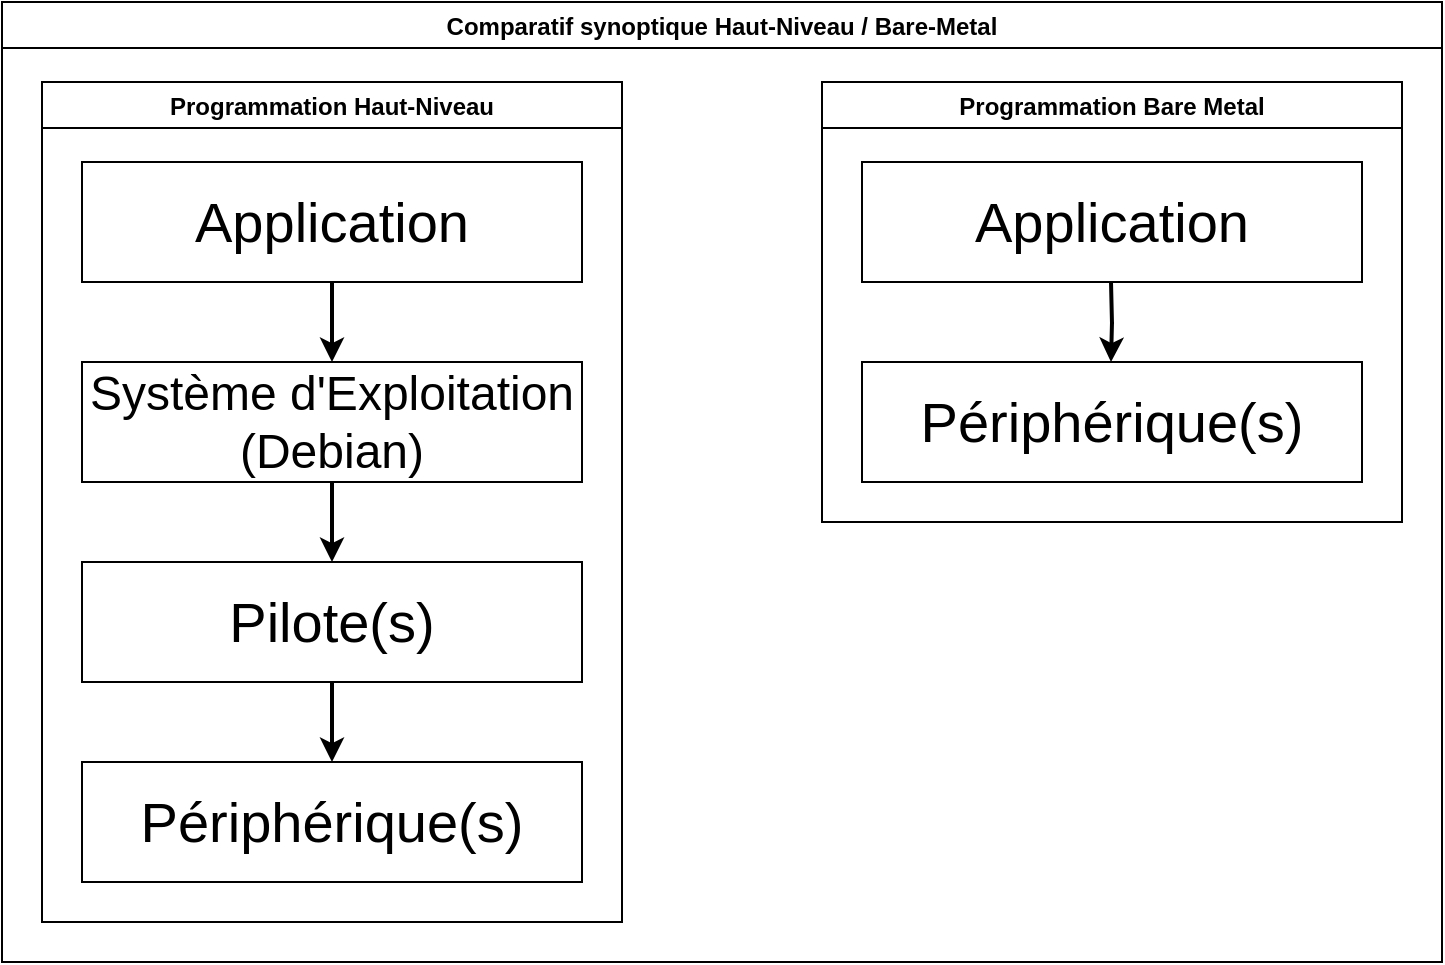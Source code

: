 <mxfile version="14.8.0" type="github" pages="4">
  <diagram id="PQvo7xNXRfopdosZ4BcQ" name="Page-1">
    <mxGraphModel dx="1038" dy="544" grid="1" gridSize="10" guides="1" tooltips="1" connect="1" arrows="1" fold="1" page="1" pageScale="1" pageWidth="850" pageHeight="1100" math="0" shadow="0">
      <root>
        <mxCell id="0" />
        <mxCell id="1" parent="0" />
        <mxCell id="vIm-NWBDedtI4yLV9VMp-5" style="edgeStyle=orthogonalEdgeStyle;rounded=0;orthogonalLoop=1;jettySize=auto;html=1;exitX=0.5;exitY=1;exitDx=0;exitDy=0;entryX=0.5;entryY=0;entryDx=0;entryDy=0;strokeWidth=2;" parent="1" source="vIm-NWBDedtI4yLV9VMp-1" target="vIm-NWBDedtI4yLV9VMp-2" edge="1">
          <mxGeometry relative="1" as="geometry" />
        </mxCell>
        <mxCell id="vIm-NWBDedtI4yLV9VMp-1" value="&lt;font style=&quot;font-size: 28px&quot;&gt;Application&lt;/font&gt; " style="rounded=0;whiteSpace=wrap;html=1;" parent="1" vertex="1">
          <mxGeometry x="160" y="120" width="250" height="60" as="geometry" />
        </mxCell>
        <mxCell id="vIm-NWBDedtI4yLV9VMp-6" style="edgeStyle=orthogonalEdgeStyle;rounded=0;orthogonalLoop=1;jettySize=auto;html=1;exitX=0.5;exitY=1;exitDx=0;exitDy=0;entryX=0.5;entryY=0;entryDx=0;entryDy=0;strokeWidth=2;" parent="1" source="vIm-NWBDedtI4yLV9VMp-2" target="vIm-NWBDedtI4yLV9VMp-3" edge="1">
          <mxGeometry relative="1" as="geometry" />
        </mxCell>
        <mxCell id="vIm-NWBDedtI4yLV9VMp-2" value="&lt;div&gt;&lt;font style=&quot;font-size: 24px&quot;&gt;Système d&#39;Exploitation (Debian)&lt;br&gt;&lt;/font&gt;&lt;/div&gt;" style="rounded=0;whiteSpace=wrap;html=1;" parent="1" vertex="1">
          <mxGeometry x="160" y="220" width="250" height="60" as="geometry" />
        </mxCell>
        <mxCell id="vIm-NWBDedtI4yLV9VMp-7" style="edgeStyle=orthogonalEdgeStyle;rounded=0;orthogonalLoop=1;jettySize=auto;html=1;exitX=0.5;exitY=1;exitDx=0;exitDy=0;entryX=0.5;entryY=0;entryDx=0;entryDy=0;strokeWidth=2;" parent="1" source="vIm-NWBDedtI4yLV9VMp-3" target="vIm-NWBDedtI4yLV9VMp-4" edge="1">
          <mxGeometry relative="1" as="geometry" />
        </mxCell>
        <mxCell id="vIm-NWBDedtI4yLV9VMp-3" value="&lt;font style=&quot;font-size: 28px&quot;&gt;Pilote(s)&lt;/font&gt;" style="rounded=0;whiteSpace=wrap;html=1;" parent="1" vertex="1">
          <mxGeometry x="160" y="320" width="250" height="60" as="geometry" />
        </mxCell>
        <mxCell id="vIm-NWBDedtI4yLV9VMp-4" value="&lt;font style=&quot;font-size: 28px&quot;&gt;Périphérique(s)&lt;br&gt;&lt;/font&gt;" style="rounded=0;whiteSpace=wrap;html=1;" parent="1" vertex="1">
          <mxGeometry x="160" y="420" width="250" height="60" as="geometry" />
        </mxCell>
        <mxCell id="vIm-NWBDedtI4yLV9VMp-12" value="Programmation Haut-Niveau" style="swimlane;" parent="1" vertex="1">
          <mxGeometry x="140" y="80" width="290" height="420" as="geometry">
            <mxRectangle x="140" y="80" width="140" height="23" as="alternateBounds" />
          </mxGeometry>
        </mxCell>
        <mxCell id="t3VJlldGDYcN4BIX0XRb-1" value="&lt;font style=&quot;font-size: 28px&quot;&gt;Application&lt;/font&gt; " style="rounded=0;whiteSpace=wrap;html=1;" parent="1" vertex="1">
          <mxGeometry x="550" y="120" width="250" height="60" as="geometry" />
        </mxCell>
        <mxCell id="t3VJlldGDYcN4BIX0XRb-2" value="&lt;font style=&quot;font-size: 28px&quot;&gt;Périphérique(s)&lt;br&gt;&lt;/font&gt;" style="rounded=0;whiteSpace=wrap;html=1;" parent="1" vertex="1">
          <mxGeometry x="550" y="220" width="250" height="60" as="geometry" />
        </mxCell>
        <mxCell id="t3VJlldGDYcN4BIX0XRb-3" value="Programmation Bare Metal" style="swimlane;" parent="1" vertex="1">
          <mxGeometry x="530" y="80" width="290" height="220" as="geometry">
            <mxRectangle x="140" y="80" width="140" height="23" as="alternateBounds" />
          </mxGeometry>
        </mxCell>
        <mxCell id="NH1OOYbCNayRsM1jiayM-1" style="edgeStyle=orthogonalEdgeStyle;rounded=0;orthogonalLoop=1;jettySize=auto;html=1;exitX=0.5;exitY=1;exitDx=0;exitDy=0;entryX=0.5;entryY=0;entryDx=0;entryDy=0;strokeWidth=2;" parent="t3VJlldGDYcN4BIX0XRb-3" edge="1">
          <mxGeometry relative="1" as="geometry">
            <mxPoint x="144.5" y="100" as="sourcePoint" />
            <mxPoint x="144.5" y="140" as="targetPoint" />
          </mxGeometry>
        </mxCell>
        <mxCell id="5_RPlH2k_kDjAeYrfVRw-1" value="Comparatif synoptique Haut-Niveau / Bare-Metal" style="swimlane;" parent="1" vertex="1">
          <mxGeometry x="120" y="40" width="720" height="480" as="geometry" />
        </mxCell>
      </root>
    </mxGraphModel>
  </diagram>
  <diagram id="6eGUBX210qVqV-tNmfSK" name="Page-2">
    <mxGraphModel dx="1888" dy="544" grid="1" gridSize="10" guides="1" tooltips="1" connect="1" arrows="1" fold="1" page="1" pageScale="1" pageWidth="850" pageHeight="1100" math="0" shadow="0">
      <root>
        <mxCell id="bquIhY8je3ygtMC0kqjp-0" />
        <mxCell id="bquIhY8je3ygtMC0kqjp-1" parent="bquIhY8je3ygtMC0kqjp-0" />
        <mxCell id="bquIhY8je3ygtMC0kqjp-5" style="edgeStyle=orthogonalEdgeStyle;rounded=0;orthogonalLoop=1;jettySize=auto;html=1;exitX=1;exitY=0.5;exitDx=0;exitDy=0;" parent="bquIhY8je3ygtMC0kqjp-1" source="bquIhY8je3ygtMC0kqjp-3" edge="1">
          <mxGeometry relative="1" as="geometry">
            <mxPoint x="280" y="325" as="targetPoint" />
            <Array as="points">
              <mxPoint x="280" y="325" />
            </Array>
          </mxGeometry>
        </mxCell>
        <mxCell id="bquIhY8je3ygtMC0kqjp-3" value="&lt;font style=&quot;font-size: 15px&quot;&gt;Capteur de distance par ultrasons&lt;br&gt;&lt;/font&gt;" style="rounded=0;whiteSpace=wrap;html=1;" parent="bquIhY8je3ygtMC0kqjp-1" vertex="1">
          <mxGeometry x="10" y="290" width="150" height="70" as="geometry" />
        </mxCell>
        <mxCell id="bquIhY8je3ygtMC0kqjp-6" value="GPIO" style="text;html=1;align=center;verticalAlign=middle;resizable=0;points=[];autosize=1;strokeColor=none;" parent="bquIhY8je3ygtMC0kqjp-1" vertex="1">
          <mxGeometry x="190" y="310" width="50" height="20" as="geometry" />
        </mxCell>
        <mxCell id="trQ8B5ozAX4WDraGjqbS-6" style="edgeStyle=orthogonalEdgeStyle;rounded=0;orthogonalLoop=1;jettySize=auto;html=1;exitX=1;exitY=0.5;exitDx=0;exitDy=0;entryX=0;entryY=0.5;entryDx=0;entryDy=0;" parent="bquIhY8je3ygtMC0kqjp-1" source="bquIhY8je3ygtMC0kqjp-7" target="trQ8B5ozAX4WDraGjqbS-4" edge="1">
          <mxGeometry relative="1" as="geometry" />
        </mxCell>
        <mxCell id="bquIhY8je3ygtMC0kqjp-7" value="Beaglebone Black" style="swimlane;startSize=20;" parent="bquIhY8je3ygtMC0kqjp-1" vertex="1">
          <mxGeometry x="280" y="200" width="300" height="160" as="geometry" />
        </mxCell>
        <mxCell id="bquIhY8je3ygtMC0kqjp-9" value="&lt;font style=&quot;font-size: 16px&quot;&gt;Unité Temps-réel&lt;br&gt;Programmable&lt;/font&gt;" style="text;html=1;align=center;verticalAlign=middle;resizable=0;points=[];autosize=1;strokeColor=none;" parent="bquIhY8je3ygtMC0kqjp-7" vertex="1">
          <mxGeometry y="60" width="140" height="40" as="geometry" />
        </mxCell>
        <mxCell id="bquIhY8je3ygtMC0kqjp-12" value="RPMsg" style="text;html=1;strokeColor=none;fillColor=none;align=center;verticalAlign=middle;whiteSpace=wrap;rounded=0;" parent="bquIhY8je3ygtMC0kqjp-7" vertex="1">
          <mxGeometry x="130" y="120" width="40" height="20" as="geometry" />
        </mxCell>
        <mxCell id="bquIhY8je3ygtMC0kqjp-8" value="" style="endArrow=none;html=1;exitX=0.5;exitY=1;exitDx=0;exitDy=0;entryX=0.5;entryY=0.119;entryDx=0;entryDy=0;entryPerimeter=0;" parent="bquIhY8je3ygtMC0kqjp-1" source="bquIhY8je3ygtMC0kqjp-7" target="bquIhY8je3ygtMC0kqjp-7" edge="1">
          <mxGeometry width="50" height="50" relative="1" as="geometry">
            <mxPoint x="410" y="290" as="sourcePoint" />
            <mxPoint x="440" y="230" as="targetPoint" />
          </mxGeometry>
        </mxCell>
        <mxCell id="bquIhY8je3ygtMC0kqjp-10" value="&lt;font style=&quot;font-size: 18px&quot;&gt;Noyau Linux&lt;/font&gt;" style="text;html=1;align=center;verticalAlign=middle;resizable=0;points=[];autosize=1;strokeColor=none;" parent="bquIhY8je3ygtMC0kqjp-1" vertex="1">
          <mxGeometry x="450" y="270" width="110" height="20" as="geometry" />
        </mxCell>
        <mxCell id="bquIhY8je3ygtMC0kqjp-11" value="" style="endArrow=classic;startArrow=classic;html=1;" parent="bquIhY8je3ygtMC0kqjp-1" edge="1">
          <mxGeometry width="50" height="50" relative="1" as="geometry">
            <mxPoint x="410" y="340" as="sourcePoint" />
            <mxPoint x="450" y="340" as="targetPoint" />
          </mxGeometry>
        </mxCell>
        <mxCell id="trQ8B5ozAX4WDraGjqbS-1" style="edgeStyle=orthogonalEdgeStyle;rounded=0;orthogonalLoop=1;jettySize=auto;html=1;exitX=1;exitY=0.5;exitDx=0;exitDy=0;" parent="bquIhY8je3ygtMC0kqjp-1" source="trQ8B5ozAX4WDraGjqbS-0" edge="1">
          <mxGeometry relative="1" as="geometry">
            <mxPoint x="470" y="360" as="targetPoint" />
          </mxGeometry>
        </mxCell>
        <mxCell id="trQ8B5ozAX4WDraGjqbS-0" value="&lt;font style=&quot;font-size: 12px&quot;&gt;Capteur 9 Axes(Gyroscope, Accéléromètre, &lt;/font&gt;&lt;font style=&quot;font-size: 12px&quot;&gt;&lt;span class=&quot;module__title__link&quot;&gt;Magnétomètre&lt;/span&gt;)&lt;br&gt;&lt;/font&gt;" style="rounded=0;whiteSpace=wrap;html=1;" parent="bquIhY8je3ygtMC0kqjp-1" vertex="1">
          <mxGeometry x="10" y="390" width="150" height="70" as="geometry" />
        </mxCell>
        <mxCell id="trQ8B5ozAX4WDraGjqbS-2" value="I²C" style="text;html=1;align=center;verticalAlign=middle;resizable=0;points=[];autosize=1;strokeColor=none;" parent="bquIhY8je3ygtMC0kqjp-1" vertex="1">
          <mxGeometry x="200" y="410" width="30" height="20" as="geometry" />
        </mxCell>
        <mxCell id="trQ8B5ozAX4WDraGjqbS-10" style="edgeStyle=orthogonalEdgeStyle;rounded=0;orthogonalLoop=1;jettySize=auto;html=1;exitX=1;exitY=0.25;exitDx=0;exitDy=0;entryX=0;entryY=0.75;entryDx=0;entryDy=0;" parent="bquIhY8je3ygtMC0kqjp-1" source="trQ8B5ozAX4WDraGjqbS-4" target="trQ8B5ozAX4WDraGjqbS-8" edge="1">
          <mxGeometry relative="1" as="geometry" />
        </mxCell>
        <mxCell id="trQ8B5ozAX4WDraGjqbS-11" style="edgeStyle=orthogonalEdgeStyle;rounded=0;orthogonalLoop=1;jettySize=auto;html=1;exitX=1;exitY=0.75;exitDx=0;exitDy=0;entryX=0;entryY=0.25;entryDx=0;entryDy=0;" parent="bquIhY8je3ygtMC0kqjp-1" source="trQ8B5ozAX4WDraGjqbS-4" target="trQ8B5ozAX4WDraGjqbS-9" edge="1">
          <mxGeometry relative="1" as="geometry" />
        </mxCell>
        <mxCell id="trQ8B5ozAX4WDraGjqbS-4" value="&lt;font style=&quot;font-size: 15px&quot;&gt;Carte Pilote pour moteurs&lt;/font&gt;&lt;font style=&quot;font-size: 15px&quot;&gt;&lt;br&gt;&lt;/font&gt;" style="rounded=0;whiteSpace=wrap;html=1;" parent="bquIhY8je3ygtMC0kqjp-1" vertex="1">
          <mxGeometry x="700" y="245" width="150" height="70" as="geometry" />
        </mxCell>
        <mxCell id="trQ8B5ozAX4WDraGjqbS-7" value="I²C" style="text;html=1;align=center;verticalAlign=middle;resizable=0;points=[];autosize=1;strokeColor=none;" parent="bquIhY8je3ygtMC0kqjp-1" vertex="1">
          <mxGeometry x="620" y="260" width="30" height="20" as="geometry" />
        </mxCell>
        <mxCell id="MeYwZd2Jr7Yw33sIO1QU-3" style="edgeStyle=orthogonalEdgeStyle;rounded=0;orthogonalLoop=1;jettySize=auto;html=1;exitX=1;exitY=0.5;exitDx=0;exitDy=0;entryX=1;entryY=0.5;entryDx=0;entryDy=0;" parent="bquIhY8je3ygtMC0kqjp-1" source="trQ8B5ozAX4WDraGjqbS-8" target="MeYwZd2Jr7Yw33sIO1QU-1" edge="1">
          <mxGeometry relative="1" as="geometry" />
        </mxCell>
        <mxCell id="trQ8B5ozAX4WDraGjqbS-8" value="&lt;font style=&quot;font-size: 15px&quot;&gt;Moteur&lt;/font&gt;&lt;font style=&quot;font-size: 15px&quot;&gt; gauche&lt;br&gt;&lt;/font&gt;" style="rounded=0;whiteSpace=wrap;html=1;" parent="bquIhY8je3ygtMC0kqjp-1" vertex="1">
          <mxGeometry x="910" y="210" width="150" height="70" as="geometry" />
        </mxCell>
        <mxCell id="MeYwZd2Jr7Yw33sIO1QU-4" style="edgeStyle=orthogonalEdgeStyle;rounded=0;orthogonalLoop=1;jettySize=auto;html=1;exitX=1;exitY=0.5;exitDx=0;exitDy=0;entryX=1;entryY=0.5;entryDx=0;entryDy=0;" parent="bquIhY8je3ygtMC0kqjp-1" source="trQ8B5ozAX4WDraGjqbS-9" target="MeYwZd2Jr7Yw33sIO1QU-2" edge="1">
          <mxGeometry relative="1" as="geometry">
            <Array as="points">
              <mxPoint x="1090" y="315" />
              <mxPoint x="1090" y="85" />
            </Array>
          </mxGeometry>
        </mxCell>
        <mxCell id="trQ8B5ozAX4WDraGjqbS-9" value="&lt;font style=&quot;font-size: 15px&quot;&gt;Moteur&lt;/font&gt;&lt;font style=&quot;font-size: 15px&quot;&gt; droit&lt;br&gt;&lt;/font&gt;" style="rounded=0;whiteSpace=wrap;html=1;" parent="bquIhY8je3ygtMC0kqjp-1" vertex="1">
          <mxGeometry x="910" y="280" width="150" height="70" as="geometry" />
        </mxCell>
        <mxCell id="trQ8B5ozAX4WDraGjqbS-12" value="PWM" style="text;html=1;align=center;verticalAlign=middle;resizable=0;points=[];autosize=1;strokeColor=none;" parent="bquIhY8je3ygtMC0kqjp-1" vertex="1">
          <mxGeometry x="865" y="305" width="40" height="20" as="geometry" />
        </mxCell>
        <mxCell id="MeYwZd2Jr7Yw33sIO1QU-8" style="edgeStyle=orthogonalEdgeStyle;rounded=0;orthogonalLoop=1;jettySize=auto;html=1;exitX=0;exitY=0.5;exitDx=0;exitDy=0;entryX=0;entryY=0.25;entryDx=0;entryDy=0;" parent="bquIhY8je3ygtMC0kqjp-1" source="MeYwZd2Jr7Yw33sIO1QU-1" target="bquIhY8je3ygtMC0kqjp-7" edge="1">
          <mxGeometry relative="1" as="geometry">
            <Array as="points">
              <mxPoint x="270" y="155" />
              <mxPoint x="270" y="240" />
            </Array>
          </mxGeometry>
        </mxCell>
        <mxCell id="MeYwZd2Jr7Yw33sIO1QU-1" value="&lt;br&gt;&lt;font style=&quot;font-size: 15px&quot;&gt;Encodeur Magnétique&lt;/font&gt;&lt;font style=&quot;font-size: 15px&quot;&gt; droit&lt;br&gt;&lt;/font&gt;" style="rounded=0;whiteSpace=wrap;html=1;" parent="bquIhY8je3ygtMC0kqjp-1" vertex="1">
          <mxGeometry x="700" y="120" width="150" height="70" as="geometry" />
        </mxCell>
        <mxCell id="MeYwZd2Jr7Yw33sIO1QU-7" style="edgeStyle=orthogonalEdgeStyle;rounded=0;orthogonalLoop=1;jettySize=auto;html=1;exitX=0;exitY=0.5;exitDx=0;exitDy=0;entryX=0.001;entryY=0.528;entryDx=0;entryDy=0;entryPerimeter=0;" parent="bquIhY8je3ygtMC0kqjp-1" source="MeYwZd2Jr7Yw33sIO1QU-2" target="bquIhY8je3ygtMC0kqjp-9" edge="1">
          <mxGeometry relative="1" as="geometry">
            <mxPoint x="280" y="280" as="targetPoint" />
            <Array as="points">
              <mxPoint x="260" y="85" />
              <mxPoint x="260" y="280" />
              <mxPoint x="280" y="280" />
            </Array>
          </mxGeometry>
        </mxCell>
        <mxCell id="MeYwZd2Jr7Yw33sIO1QU-2" value="&lt;br&gt;&lt;font style=&quot;font-size: 15px&quot;&gt;Encodeur Magnétique&lt;/font&gt;&lt;font style=&quot;font-size: 15px&quot;&gt; gauche&lt;br&gt;&lt;/font&gt;" style="rounded=0;whiteSpace=wrap;html=1;" parent="bquIhY8je3ygtMC0kqjp-1" vertex="1">
          <mxGeometry x="700" y="50" width="150" height="70" as="geometry" />
        </mxCell>
        <mxCell id="MeYwZd2Jr7Yw33sIO1QU-6" value="Arbre de transmission " style="text;html=1;strokeColor=none;fillColor=none;align=center;verticalAlign=middle;whiteSpace=wrap;rounded=0;" parent="bquIhY8je3ygtMC0kqjp-1" vertex="1">
          <mxGeometry x="860" y="160" width="140" height="20" as="geometry" />
        </mxCell>
        <mxCell id="MeYwZd2Jr7Yw33sIO1QU-9" value="PWM" style="text;html=1;align=center;verticalAlign=middle;resizable=0;points=[];autosize=1;strokeColor=none;" parent="bquIhY8je3ygtMC0kqjp-1" vertex="1">
          <mxGeometry x="865" y="240" width="40" height="20" as="geometry" />
        </mxCell>
        <mxCell id="MeYwZd2Jr7Yw33sIO1QU-12" value="eQEP" style="text;html=1;align=center;verticalAlign=middle;resizable=0;points=[];autosize=1;strokeColor=none;" parent="bquIhY8je3ygtMC0kqjp-1" vertex="1">
          <mxGeometry x="645" y="60" width="50" height="20" as="geometry" />
        </mxCell>
        <mxCell id="MeYwZd2Jr7Yw33sIO1QU-13" value="eQEP" style="text;html=1;align=center;verticalAlign=middle;resizable=0;points=[];autosize=1;strokeColor=none;" parent="bquIhY8je3ygtMC0kqjp-1" vertex="1">
          <mxGeometry x="645" y="160" width="50" height="20" as="geometry" />
        </mxCell>
        <mxCell id="MeYwZd2Jr7Yw33sIO1QU-14" value="Arbre de transmission " style="text;html=1;strokeColor=none;fillColor=none;align=center;verticalAlign=middle;whiteSpace=wrap;rounded=0;" parent="bquIhY8je3ygtMC0kqjp-1" vertex="1">
          <mxGeometry x="860" y="60" width="140" height="20" as="geometry" />
        </mxCell>
        <mxCell id="rMvC_y6-v2WfeWPJFbQI-0" value="Schéma synoptique de la réalisation final : Robot Auto-stabilisant" style="swimlane;" parent="bquIhY8je3ygtMC0kqjp-1" vertex="1">
          <mxGeometry x="-10" y="10" width="1120" height="460" as="geometry" />
        </mxCell>
      </root>
    </mxGraphModel>
  </diagram>
  <diagram id="0sdjwj53GWiiBrs7HkVB" name="Page-3">
    <mxGraphModel dx="1038" dy="544" grid="1" gridSize="10" guides="1" tooltips="1" connect="1" arrows="1" fold="1" page="1" pageScale="1" pageWidth="850" pageHeight="1100" math="0" shadow="0">
      <root>
        <mxCell id="XrOIozyT6mBp8YTSmQO2-0" />
        <mxCell id="XrOIozyT6mBp8YTSmQO2-1" parent="XrOIozyT6mBp8YTSmQO2-0" />
        <mxCell id="vAWoagmoS1j0I5_H6aUn-5" style="edgeStyle=orthogonalEdgeStyle;rounded=0;orthogonalLoop=1;jettySize=auto;html=1;exitX=0.5;exitY=1;exitDx=0;exitDy=0;entryX=0.5;entryY=0;entryDx=0;entryDy=0;strokeWidth=2;fontFamily= Corbel ;fontSource=https%3A%2F%2Ffonts.googleapis.com%2Fcss%3Ffamily%3D%2BCorbel%2B;fontSize=28;" parent="XrOIozyT6mBp8YTSmQO2-1" source="vAWoagmoS1j0I5_H6aUn-6" target="vAWoagmoS1j0I5_H6aUn-7" edge="1">
          <mxGeometry relative="1" as="geometry" />
        </mxCell>
        <mxCell id="vAWoagmoS1j0I5_H6aUn-6" value="Définition du GPIO en sortie" style="rounded=1;whiteSpace=wrap;html=1;strokeColor=#000000;fontFamily= Corbel ;fontSource=https%3A%2F%2Ffonts.googleapis.com%2Fcss%3Ffamily%3D%2BCorbel%2B;fontSize=28;align=center;" parent="XrOIozyT6mBp8YTSmQO2-1" vertex="1">
          <mxGeometry x="310" y="180" width="200" height="70" as="geometry" />
        </mxCell>
        <mxCell id="vAWoagmoS1j0I5_H6aUn-9" style="edgeStyle=orthogonalEdgeStyle;rounded=0;orthogonalLoop=1;jettySize=auto;html=1;exitX=0.5;exitY=1;exitDx=0;exitDy=0;entryX=0.5;entryY=0;entryDx=0;entryDy=0;" parent="XrOIozyT6mBp8YTSmQO2-1" source="vAWoagmoS1j0I5_H6aUn-7" target="vAWoagmoS1j0I5_H6aUn-8" edge="1">
          <mxGeometry relative="1" as="geometry" />
        </mxCell>
        <mxCell id="vAWoagmoS1j0I5_H6aUn-7" value="Envoi d&#39;une impulsion (15µs)" style="rounded=1;whiteSpace=wrap;html=1;strokeColor=#000000;fontFamily= Corbel ;fontSource=https%3A%2F%2Ffonts.googleapis.com%2Fcss%3Ffamily%3D%2BCorbel%2B;fontSize=28;align=center;" parent="XrOIozyT6mBp8YTSmQO2-1" vertex="1">
          <mxGeometry x="310" y="300" width="200" height="70" as="geometry" />
        </mxCell>
        <mxCell id="vAWoagmoS1j0I5_H6aUn-11" style="edgeStyle=orthogonalEdgeStyle;rounded=0;orthogonalLoop=1;jettySize=auto;html=1;exitX=0.5;exitY=1;exitDx=0;exitDy=0;entryX=0.5;entryY=0;entryDx=0;entryDy=0;" parent="XrOIozyT6mBp8YTSmQO2-1" source="vAWoagmoS1j0I5_H6aUn-8" target="vAWoagmoS1j0I5_H6aUn-10" edge="1">
          <mxGeometry relative="1" as="geometry" />
        </mxCell>
        <mxCell id="vAWoagmoS1j0I5_H6aUn-8" value="Configuration du GPIO en entré" style="rounded=1;whiteSpace=wrap;html=1;strokeColor=#000000;fontFamily= Corbel ;fontSource=https%3A%2F%2Ffonts.googleapis.com%2Fcss%3Ffamily%3D%2BCorbel%2B;fontSize=28;align=center;" parent="XrOIozyT6mBp8YTSmQO2-1" vertex="1">
          <mxGeometry x="310" y="420" width="200" height="70" as="geometry" />
        </mxCell>
        <mxCell id="vAWoagmoS1j0I5_H6aUn-16" style="edgeStyle=orthogonalEdgeStyle;rounded=0;orthogonalLoop=1;jettySize=auto;html=1;exitX=0.5;exitY=1;exitDx=0;exitDy=0;entryX=0.5;entryY=0;entryDx=0;entryDy=0;" parent="XrOIozyT6mBp8YTSmQO2-1" source="vAWoagmoS1j0I5_H6aUn-10" target="vAWoagmoS1j0I5_H6aUn-15" edge="1">
          <mxGeometry relative="1" as="geometry">
            <Array as="points">
              <mxPoint x="410" y="710" />
              <mxPoint x="530" y="710" />
              <mxPoint x="530" y="180" />
              <mxPoint x="650" y="180" />
            </Array>
          </mxGeometry>
        </mxCell>
        <mxCell id="vAWoagmoS1j0I5_H6aUn-10" value="Attente du font descendant du GPIO" style="rounded=1;whiteSpace=wrap;html=1;strokeColor=#000000;fontFamily= Corbel ;fontSource=https%3A%2F%2Ffonts.googleapis.com%2Fcss%3Ffamily%3D%2BCorbel%2B;fontSize=28;align=center;" parent="XrOIozyT6mBp8YTSmQO2-1" vertex="1">
          <mxGeometry x="310" y="540" width="200" height="100" as="geometry" />
        </mxCell>
        <mxCell id="vAWoagmoS1j0I5_H6aUn-18" style="edgeStyle=orthogonalEdgeStyle;rounded=0;orthogonalLoop=1;jettySize=auto;html=1;exitX=0.5;exitY=1;exitDx=0;exitDy=0;entryX=0.5;entryY=0;entryDx=0;entryDy=0;" parent="XrOIozyT6mBp8YTSmQO2-1" source="vAWoagmoS1j0I5_H6aUn-15" target="vAWoagmoS1j0I5_H6aUn-17" edge="1">
          <mxGeometry relative="1" as="geometry" />
        </mxCell>
        <mxCell id="vAWoagmoS1j0I5_H6aUn-15" value="Démarrage de l&#39;horloge" style="rounded=1;whiteSpace=wrap;html=1;strokeColor=#000000;fontFamily= Corbel ;fontSource=https%3A%2F%2Ffonts.googleapis.com%2Fcss%3Ffamily%3D%2BCorbel%2B;fontSize=28;align=center;" parent="XrOIozyT6mBp8YTSmQO2-1" vertex="1">
          <mxGeometry x="550" y="200" width="200" height="70" as="geometry" />
        </mxCell>
        <mxCell id="r2tEjJnS6pML0kwBwC74-1" style="edgeStyle=orthogonalEdgeStyle;rounded=0;orthogonalLoop=1;jettySize=auto;html=1;exitX=0.5;exitY=1;exitDx=0;exitDy=0;entryX=0.5;entryY=0;entryDx=0;entryDy=0;" parent="XrOIozyT6mBp8YTSmQO2-1" source="vAWoagmoS1j0I5_H6aUn-17" target="r2tEjJnS6pML0kwBwC74-0" edge="1">
          <mxGeometry relative="1" as="geometry" />
        </mxCell>
        <mxCell id="vAWoagmoS1j0I5_H6aUn-17" value="Attente du font montant du GPIO" style="rounded=1;whiteSpace=wrap;html=1;strokeColor=#000000;fontFamily= Corbel ;fontSource=https%3A%2F%2Ffonts.googleapis.com%2Fcss%3Ffamily%3D%2BCorbel%2B;fontSize=28;align=center;" parent="XrOIozyT6mBp8YTSmQO2-1" vertex="1">
          <mxGeometry x="550" y="320" width="200" height="100" as="geometry" />
        </mxCell>
        <mxCell id="r2tEjJnS6pML0kwBwC74-4" style="edgeStyle=orthogonalEdgeStyle;rounded=0;orthogonalLoop=1;jettySize=auto;html=1;exitX=0.5;exitY=1;exitDx=0;exitDy=0;entryX=0.5;entryY=0;entryDx=0;entryDy=0;" parent="XrOIozyT6mBp8YTSmQO2-1" source="r2tEjJnS6pML0kwBwC74-0" target="r2tEjJnS6pML0kwBwC74-3" edge="1">
          <mxGeometry relative="1" as="geometry" />
        </mxCell>
        <mxCell id="r2tEjJnS6pML0kwBwC74-0" value="Extinction du Ticker et mesure du temps écoulé" style="rounded=1;whiteSpace=wrap;html=1;strokeColor=#000000;fontFamily= Corbel ;fontSource=https%3A%2F%2Ffonts.googleapis.com%2Fcss%3Ffamily%3D%2BCorbel%2B;fontSize=28;align=center;" parent="XrOIozyT6mBp8YTSmQO2-1" vertex="1">
          <mxGeometry x="550" y="470" width="200" height="100" as="geometry" />
        </mxCell>
        <mxCell id="r2tEjJnS6pML0kwBwC74-6" style="edgeStyle=orthogonalEdgeStyle;rounded=0;orthogonalLoop=1;jettySize=auto;html=1;exitX=0.5;exitY=1;exitDx=0;exitDy=0;entryX=0;entryY=0.5;entryDx=0;entryDy=0;" parent="XrOIozyT6mBp8YTSmQO2-1" source="r2tEjJnS6pML0kwBwC74-3" target="r2tEjJnS6pML0kwBwC74-7" edge="1">
          <mxGeometry relative="1" as="geometry">
            <mxPoint x="880" y="330" as="targetPoint" />
            <Array as="points">
              <mxPoint x="650" y="710" />
              <mxPoint x="780" y="710" />
              <mxPoint x="780" y="425" />
            </Array>
          </mxGeometry>
        </mxCell>
        <mxCell id="r2tEjJnS6pML0kwBwC74-3" value="Traitement du temps écoulé" style="rounded=1;whiteSpace=wrap;html=1;strokeColor=#000000;fontFamily= Corbel ;fontSource=https%3A%2F%2Ffonts.googleapis.com%2Fcss%3Ffamily%3D%2BCorbel%2B;fontSize=28;align=center;" parent="XrOIozyT6mBp8YTSmQO2-1" vertex="1">
          <mxGeometry x="550" y="620" width="200" height="70" as="geometry" />
        </mxCell>
        <mxCell id="r2tEjJnS6pML0kwBwC74-7" value="Envoi des donnés (RPMsg)" style="rounded=1;whiteSpace=wrap;html=1;strokeColor=#000000;fontFamily= Corbel ;fontSource=https%3A%2F%2Ffonts.googleapis.com%2Fcss%3Ffamily%3D%2BCorbel%2B;fontSize=28;align=center;" parent="XrOIozyT6mBp8YTSmQO2-1" vertex="1">
          <mxGeometry x="810" y="390" width="200" height="70" as="geometry" />
        </mxCell>
        <mxCell id="QJjOn-ymKkS9h2ZsE_IC-0" value="Schéma synoptique du code : Capteur de distance par ultrasons" style="swimlane;fontSize=20;" parent="XrOIozyT6mBp8YTSmQO2-1" vertex="1">
          <mxGeometry x="270" y="130" width="760" height="600" as="geometry" />
        </mxCell>
      </root>
    </mxGraphModel>
  </diagram>
  <diagram id="-CGWU9y8sjAIRygRteYr" name="Page-4">
    <mxGraphModel dx="2580" dy="2007" grid="1" gridSize="10" guides="1" tooltips="1" connect="1" arrows="1" fold="1" page="1" pageScale="1" pageWidth="850" pageHeight="1100" math="0" shadow="0">
      <root>
        <mxCell id="bo1jI08zntYHztdBlXlo-0" />
        <mxCell id="bo1jI08zntYHztdBlXlo-1" parent="bo1jI08zntYHztdBlXlo-0" />
        <mxCell id="1QqT4a9iylw_a9Fq6U2l-24" value="" style="edgeStyle=orthogonalEdgeStyle;rounded=0;orthogonalLoop=1;jettySize=auto;html=1;entryX=0.5;entryY=0;entryDx=0;entryDy=0;" edge="1" parent="bo1jI08zntYHztdBlXlo-1" source="1QqT4a9iylw_a9Fq6U2l-5" target="1QqT4a9iylw_a9Fq6U2l-9">
          <mxGeometry relative="1" as="geometry" />
        </mxCell>
        <mxCell id="1QqT4a9iylw_a9Fq6U2l-5" value="Initialisation du module RPMsg" style="swimlane;fontStyle=0;childLayout=stackLayout;horizontal=1;startSize=26;horizontalStack=0;resizeParent=1;resizeParentMax=0;resizeLast=0;collapsible=1;marginBottom=0;verticalAlign=top;" vertex="1" parent="bo1jI08zntYHztdBlXlo-1">
          <mxGeometry y="60" width="380" height="104" as="geometry" />
        </mxCell>
        <mxCell id="1QqT4a9iylw_a9Fq6U2l-6" value="Création de la liaison PRU/ARM" style="text;strokeColor=none;fillColor=none;align=left;verticalAlign=top;spacingLeft=4;spacingRight=4;overflow=hidden;rotatable=0;points=[[0,0.5],[1,0.5]];portConstraint=eastwest;" vertex="1" parent="1QqT4a9iylw_a9Fq6U2l-5">
          <mxGeometry y="26" width="380" height="26" as="geometry" />
        </mxCell>
        <mxCell id="1QqT4a9iylw_a9Fq6U2l-7" value="Création de l&#39;interface RPMsg " style="text;strokeColor=none;fillColor=none;align=left;verticalAlign=top;spacingLeft=4;spacingRight=4;overflow=hidden;rotatable=0;points=[[0,0.5],[1,0.5]];portConstraint=eastwest;" vertex="1" parent="1QqT4a9iylw_a9Fq6U2l-5">
          <mxGeometry y="52" width="380" height="26" as="geometry" />
        </mxCell>
        <mxCell id="1QqT4a9iylw_a9Fq6U2l-8" value="Attente de la disponibilité de l&#39;interface RPMsg" style="text;strokeColor=none;fillColor=none;align=left;verticalAlign=top;spacingLeft=4;spacingRight=4;overflow=hidden;rotatable=0;points=[[0,0.5],[1,0.5]];portConstraint=eastwest;" vertex="1" parent="1QqT4a9iylw_a9Fq6U2l-5">
          <mxGeometry y="78" width="380" height="26" as="geometry" />
        </mxCell>
        <mxCell id="1QqT4a9iylw_a9Fq6U2l-25" value="" style="edgeStyle=orthogonalEdgeStyle;rounded=0;orthogonalLoop=1;jettySize=auto;html=1;entryX=0.5;entryY=0;entryDx=0;entryDy=0;" edge="1" parent="bo1jI08zntYHztdBlXlo-1" source="1QqT4a9iylw_a9Fq6U2l-9" target="1QqT4a9iylw_a9Fq6U2l-19">
          <mxGeometry relative="1" as="geometry" />
        </mxCell>
        <mxCell id="1QqT4a9iylw_a9Fq6U2l-9" value="Attente du noyau ARM" style="swimlane;fontStyle=0;childLayout=stackLayout;horizontal=1;startSize=26;horizontalStack=0;resizeParent=1;resizeParentMax=0;resizeLast=0;collapsible=1;marginBottom=0;verticalAlign=top;" vertex="1" parent="bo1jI08zntYHztdBlXlo-1">
          <mxGeometry y="210" width="380" height="104" as="geometry" />
        </mxCell>
        <mxCell id="1QqT4a9iylw_a9Fq6U2l-10" value="Attente de la réception du Dummy Byte" style="text;strokeColor=none;fillColor=none;align=left;verticalAlign=top;spacingLeft=4;spacingRight=4;overflow=hidden;rotatable=0;points=[[0,0.5],[1,0.5]];portConstraint=eastwest;" vertex="1" parent="1QqT4a9iylw_a9Fq6U2l-9">
          <mxGeometry y="26" width="380" height="26" as="geometry" />
        </mxCell>
        <mxCell id="1QqT4a9iylw_a9Fq6U2l-11" value="Vérification du Dummy Byte " style="text;strokeColor=none;fillColor=none;align=left;verticalAlign=top;spacingLeft=4;spacingRight=4;overflow=hidden;rotatable=0;points=[[0,0.5],[1,0.5]];portConstraint=eastwest;" vertex="1" parent="1QqT4a9iylw_a9Fq6U2l-9">
          <mxGeometry y="52" width="380" height="26" as="geometry" />
        </mxCell>
        <mxCell id="1QqT4a9iylw_a9Fq6U2l-14" value="Récupération des valeurs destination et source" style="text;strokeColor=none;fillColor=none;align=left;verticalAlign=top;spacingLeft=4;spacingRight=4;overflow=hidden;rotatable=0;points=[[0,0.5],[1,0.5]];portConstraint=eastwest;" vertex="1" parent="1QqT4a9iylw_a9Fq6U2l-9">
          <mxGeometry y="78" width="380" height="26" as="geometry" />
        </mxCell>
        <mxCell id="1QqT4a9iylw_a9Fq6U2l-19" value="Attente d&#39;un requête" style="swimlane;fontStyle=0;childLayout=stackLayout;horizontal=1;startSize=26;horizontalStack=0;resizeParent=1;resizeParentMax=0;resizeLast=0;collapsible=1;marginBottom=0;verticalAlign=top;" vertex="1" parent="bo1jI08zntYHztdBlXlo-1">
          <mxGeometry y="360" width="380" height="130" as="geometry" />
        </mxCell>
        <mxCell id="1QqT4a9iylw_a9Fq6U2l-20" value="Vérification de la trame" style="text;strokeColor=none;fillColor=none;align=left;verticalAlign=top;spacingLeft=4;spacingRight=4;overflow=hidden;rotatable=0;points=[[0,0.5],[1,0.5]];portConstraint=eastwest;" vertex="1" parent="1QqT4a9iylw_a9Fq6U2l-19">
          <mxGeometry y="26" width="380" height="26" as="geometry" />
        </mxCell>
        <mxCell id="1QqT4a9iylw_a9Fq6U2l-21" value="Récupération du premier octet (type de requête)" style="text;strokeColor=none;fillColor=none;align=left;verticalAlign=top;spacingLeft=4;spacingRight=4;overflow=hidden;rotatable=0;points=[[0,0.5],[1,0.5]];portConstraint=eastwest;" vertex="1" parent="1QqT4a9iylw_a9Fq6U2l-19">
          <mxGeometry y="52" width="380" height="26" as="geometry" />
        </mxCell>
        <mxCell id="1QqT4a9iylw_a9Fq6U2l-23" value="Récupération des valeurs destination et source" style="text;strokeColor=none;fillColor=none;align=left;verticalAlign=top;spacingLeft=4;spacingRight=4;overflow=hidden;rotatable=0;points=[[0,0.5],[1,0.5]];portConstraint=eastwest;" vertex="1" parent="1QqT4a9iylw_a9Fq6U2l-19">
          <mxGeometry y="78" width="380" height="26" as="geometry" />
        </mxCell>
        <mxCell id="1QqT4a9iylw_a9Fq6U2l-22" value="Envoie de la valeur" style="text;strokeColor=none;fillColor=none;align=left;verticalAlign=top;spacingLeft=4;spacingRight=4;overflow=hidden;rotatable=0;points=[[0,0.5],[1,0.5]];portConstraint=eastwest;" vertex="1" parent="1QqT4a9iylw_a9Fq6U2l-19">
          <mxGeometry y="104" width="380" height="26" as="geometry" />
        </mxCell>
        <mxCell id="1QqT4a9iylw_a9Fq6U2l-37" style="edgeStyle=orthogonalEdgeStyle;rounded=0;orthogonalLoop=1;jettySize=auto;html=1;exitX=0.5;exitY=1;exitDx=0;exitDy=0;entryX=0.5;entryY=0;entryDx=0;entryDy=0;" edge="1" parent="bo1jI08zntYHztdBlXlo-1" source="1QqT4a9iylw_a9Fq6U2l-26" target="1QqT4a9iylw_a9Fq6U2l-33">
          <mxGeometry relative="1" as="geometry" />
        </mxCell>
        <mxCell id="1QqT4a9iylw_a9Fq6U2l-26" value="Initialisation du module RPMsg" style="swimlane;fontStyle=0;childLayout=stackLayout;horizontal=1;startSize=26;horizontalStack=0;resizeParent=1;resizeParentMax=0;resizeLast=0;collapsible=1;marginBottom=0;verticalAlign=top;" vertex="1" parent="bo1jI08zntYHztdBlXlo-1">
          <mxGeometry x="440" y="60" width="380" height="104" as="geometry" />
        </mxCell>
        <mxCell id="1QqT4a9iylw_a9Fq6U2l-28" value="Création du contrôleur d’interface" style="text;strokeColor=none;fillColor=none;align=left;verticalAlign=top;spacingLeft=4;spacingRight=4;overflow=hidden;rotatable=0;points=[[0,0.5],[1,0.5]];portConstraint=eastwest;" vertex="1" parent="1QqT4a9iylw_a9Fq6U2l-26">
          <mxGeometry y="26" width="380" height="26" as="geometry" />
        </mxCell>
        <mxCell id="1QqT4a9iylw_a9Fq6U2l-27" value="Attente de la disponibilité de l&#39;interface RPMsg" style="text;strokeColor=none;fillColor=none;align=left;verticalAlign=top;spacingLeft=4;spacingRight=4;overflow=hidden;rotatable=0;points=[[0,0.5],[1,0.5]];portConstraint=eastwest;" vertex="1" parent="1QqT4a9iylw_a9Fq6U2l-26">
          <mxGeometry y="52" width="380" height="26" as="geometry" />
        </mxCell>
        <mxCell id="1QqT4a9iylw_a9Fq6U2l-29" value="Assignation de RPMg à l&#39;interface" style="text;strokeColor=none;fillColor=none;align=left;verticalAlign=top;spacingLeft=4;spacingRight=4;overflow=hidden;rotatable=0;points=[[0,0.5],[1,0.5]];portConstraint=eastwest;" vertex="1" parent="1QqT4a9iylw_a9Fq6U2l-26">
          <mxGeometry y="78" width="380" height="26" as="geometry" />
        </mxCell>
        <mxCell id="1QqT4a9iylw_a9Fq6U2l-44" style="edgeStyle=orthogonalEdgeStyle;rounded=0;orthogonalLoop=1;jettySize=auto;html=1;exitX=0.5;exitY=1;exitDx=0;exitDy=0;entryX=0.5;entryY=0;entryDx=0;entryDy=0;strokeWidth=1;" edge="1" parent="bo1jI08zntYHztdBlXlo-1" source="1QqT4a9iylw_a9Fq6U2l-33" target="1QqT4a9iylw_a9Fq6U2l-39">
          <mxGeometry relative="1" as="geometry" />
        </mxCell>
        <mxCell id="1QqT4a9iylw_a9Fq6U2l-33" value="Envoie du Dummy byte" style="swimlane;fontStyle=0;childLayout=stackLayout;horizontal=1;startSize=26;horizontalStack=0;resizeParent=1;resizeParentMax=0;resizeLast=0;collapsible=1;marginBottom=0;verticalAlign=top;" vertex="1" collapsed="1" parent="bo1jI08zntYHztdBlXlo-1">
          <mxGeometry x="530" y="210" width="200" height="26" as="geometry">
            <mxRectangle x="440" y="210" width="380" height="104" as="alternateBounds" />
          </mxGeometry>
        </mxCell>
        <mxCell id="1QqT4a9iylw_a9Fq6U2l-34" value="Création du contrôleur d’interface" style="text;strokeColor=none;fillColor=none;align=left;verticalAlign=top;spacingLeft=4;spacingRight=4;overflow=hidden;rotatable=0;points=[[0,0.5],[1,0.5]];portConstraint=eastwest;" vertex="1" parent="1QqT4a9iylw_a9Fq6U2l-33">
          <mxGeometry y="26" width="200" height="26" as="geometry" />
        </mxCell>
        <mxCell id="1QqT4a9iylw_a9Fq6U2l-35" value="Attente de la disponibilité de l&#39;interface RPMsg" style="text;strokeColor=none;fillColor=none;align=left;verticalAlign=top;spacingLeft=4;spacingRight=4;overflow=hidden;rotatable=0;points=[[0,0.5],[1,0.5]];portConstraint=eastwest;" vertex="1" parent="1QqT4a9iylw_a9Fq6U2l-33">
          <mxGeometry y="52" width="200" height="26" as="geometry" />
        </mxCell>
        <mxCell id="1QqT4a9iylw_a9Fq6U2l-36" value="Assignation de RPMg à l&#39;interface" style="text;strokeColor=none;fillColor=none;align=left;verticalAlign=top;spacingLeft=4;spacingRight=4;overflow=hidden;rotatable=0;points=[[0,0.5],[1,0.5]];portConstraint=eastwest;" vertex="1" parent="1QqT4a9iylw_a9Fq6U2l-33">
          <mxGeometry y="78" width="200" height="26" as="geometry" />
        </mxCell>
        <mxCell id="1QqT4a9iylw_a9Fq6U2l-50" style="edgeStyle=orthogonalEdgeStyle;rounded=0;orthogonalLoop=1;jettySize=auto;html=1;entryX=0.5;entryY=0;entryDx=0;entryDy=0;strokeWidth=1;" edge="1" parent="bo1jI08zntYHztdBlXlo-1" source="1QqT4a9iylw_a9Fq6U2l-39" target="1QqT4a9iylw_a9Fq6U2l-46">
          <mxGeometry relative="1" as="geometry" />
        </mxCell>
        <mxCell id="1QqT4a9iylw_a9Fq6U2l-39" value="Demande de donnée" style="swimlane;fontStyle=0;childLayout=stackLayout;horizontal=1;startSize=26;horizontalStack=0;resizeParent=1;resizeParentMax=0;resizeLast=0;collapsible=1;marginBottom=0;verticalAlign=top;" vertex="1" parent="bo1jI08zntYHztdBlXlo-1">
          <mxGeometry x="440" y="300" width="380" height="104" as="geometry" />
        </mxCell>
        <mxCell id="1QqT4a9iylw_a9Fq6U2l-40" value="Création de la trame" style="text;strokeColor=none;fillColor=none;align=left;verticalAlign=top;spacingLeft=4;spacingRight=4;overflow=hidden;rotatable=0;points=[[0,0.5],[1,0.5]];portConstraint=eastwest;" vertex="1" parent="1QqT4a9iylw_a9Fq6U2l-39">
          <mxGeometry y="26" width="380" height="26" as="geometry" />
        </mxCell>
        <mxCell id="1QqT4a9iylw_a9Fq6U2l-41" value="Attente de la disponibilité de l&#39;interface RPMsg " style="text;strokeColor=none;fillColor=none;align=left;verticalAlign=top;spacingLeft=4;spacingRight=4;overflow=hidden;rotatable=0;points=[[0,0.5],[1,0.5]];portConstraint=eastwest;" vertex="1" parent="1QqT4a9iylw_a9Fq6U2l-39">
          <mxGeometry y="52" width="380" height="26" as="geometry" />
        </mxCell>
        <mxCell id="1QqT4a9iylw_a9Fq6U2l-42" value="Envoie de la trame" style="text;strokeColor=none;fillColor=none;align=left;verticalAlign=top;spacingLeft=4;spacingRight=4;overflow=hidden;rotatable=0;points=[[0,0.5],[1,0.5]];portConstraint=eastwest;" vertex="1" parent="1QqT4a9iylw_a9Fq6U2l-39">
          <mxGeometry y="78" width="380" height="26" as="geometry" />
        </mxCell>
        <mxCell id="1QqT4a9iylw_a9Fq6U2l-43" value="" style="endArrow=classic;html=1;entryX=1;entryY=0.5;entryDx=0;entryDy=0;exitX=0;exitY=0.5;exitDx=0;exitDy=0;strokeWidth=2;dashed=1;" edge="1" parent="bo1jI08zntYHztdBlXlo-1" source="1QqT4a9iylw_a9Fq6U2l-33" target="1QqT4a9iylw_a9Fq6U2l-10">
          <mxGeometry width="50" height="50" relative="1" as="geometry">
            <mxPoint x="440" y="360" as="sourcePoint" />
            <mxPoint x="490" y="310" as="targetPoint" />
          </mxGeometry>
        </mxCell>
        <mxCell id="1QqT4a9iylw_a9Fq6U2l-45" value="" style="endArrow=classic;html=1;entryX=1;entryY=0.5;entryDx=0;entryDy=0;exitX=0;exitY=0.5;exitDx=0;exitDy=0;strokeWidth=2;dashed=1;" edge="1" parent="bo1jI08zntYHztdBlXlo-1" source="1QqT4a9iylw_a9Fq6U2l-42" target="1QqT4a9iylw_a9Fq6U2l-20">
          <mxGeometry width="50" height="50" relative="1" as="geometry">
            <mxPoint x="540" y="233" as="sourcePoint" />
            <mxPoint x="390" y="259" as="targetPoint" />
          </mxGeometry>
        </mxCell>
        <mxCell id="1QqT4a9iylw_a9Fq6U2l-53" style="edgeStyle=orthogonalEdgeStyle;rounded=0;orthogonalLoop=1;jettySize=auto;html=1;exitX=0.5;exitY=1;exitDx=0;exitDy=0;strokeWidth=1;" edge="1" parent="bo1jI08zntYHztdBlXlo-1" source="1QqT4a9iylw_a9Fq6U2l-46">
          <mxGeometry relative="1" as="geometry">
            <mxPoint x="670" y="300" as="targetPoint" />
            <Array as="points">
              <mxPoint x="630" y="570" />
              <mxPoint x="840" y="570" />
              <mxPoint x="840" y="280" />
              <mxPoint x="670" y="280" />
              <mxPoint x="670" y="300" />
            </Array>
          </mxGeometry>
        </mxCell>
        <mxCell id="1QqT4a9iylw_a9Fq6U2l-46" value="Attente de la réception de la trame de donnée " style="swimlane;fontStyle=0;childLayout=stackLayout;horizontal=1;startSize=26;horizontalStack=0;resizeParent=1;resizeParentMax=0;resizeLast=0;collapsible=1;marginBottom=0;verticalAlign=top;" vertex="1" parent="bo1jI08zntYHztdBlXlo-1">
          <mxGeometry x="440" y="446" width="380" height="104" as="geometry">
            <mxRectangle x="530" y="450" width="200" height="26" as="alternateBounds" />
          </mxGeometry>
        </mxCell>
        <mxCell id="1QqT4a9iylw_a9Fq6U2l-47" value="Vérification de la trame" style="text;strokeColor=none;fillColor=none;align=left;verticalAlign=top;spacingLeft=4;spacingRight=4;overflow=hidden;rotatable=0;points=[[0,0.5],[1,0.5]];portConstraint=eastwest;" vertex="1" parent="1QqT4a9iylw_a9Fq6U2l-46">
          <mxGeometry y="26" width="380" height="26" as="geometry" />
        </mxCell>
        <mxCell id="1QqT4a9iylw_a9Fq6U2l-48" value="Vérification du type de donnée reçu" style="text;strokeColor=none;fillColor=none;align=left;verticalAlign=top;spacingLeft=4;spacingRight=4;overflow=hidden;rotatable=0;points=[[0,0.5],[1,0.5]];portConstraint=eastwest;" vertex="1" parent="1QqT4a9iylw_a9Fq6U2l-46">
          <mxGeometry y="52" width="380" height="26" as="geometry" />
        </mxCell>
        <mxCell id="1QqT4a9iylw_a9Fq6U2l-49" value="Traitement de la donnée dans notre système" style="text;strokeColor=none;fillColor=none;align=left;verticalAlign=top;spacingLeft=4;spacingRight=4;overflow=hidden;rotatable=0;points=[[0,0.5],[1,0.5]];portConstraint=eastwest;" vertex="1" parent="1QqT4a9iylw_a9Fq6U2l-46">
          <mxGeometry y="78" width="380" height="26" as="geometry" />
        </mxCell>
        <mxCell id="1QqT4a9iylw_a9Fq6U2l-51" value="" style="endArrow=classic;html=1;entryX=0;entryY=0.25;entryDx=0;entryDy=0;exitX=1;exitY=0.5;exitDx=0;exitDy=0;strokeWidth=2;dashed=1;" edge="1" parent="bo1jI08zntYHztdBlXlo-1" source="1QqT4a9iylw_a9Fq6U2l-22" target="1QqT4a9iylw_a9Fq6U2l-46">
          <mxGeometry width="50" height="50" relative="1" as="geometry">
            <mxPoint x="450" y="401" as="sourcePoint" />
            <mxPoint x="390" y="409" as="targetPoint" />
          </mxGeometry>
        </mxCell>
        <mxCell id="1QqT4a9iylw_a9Fq6U2l-54" value="PRU" style="swimlane;verticalAlign=top;" vertex="1" parent="bo1jI08zntYHztdBlXlo-1">
          <mxGeometry x="-20" y="20" width="420" height="490" as="geometry" />
        </mxCell>
        <mxCell id="1QqT4a9iylw_a9Fq6U2l-55" value="Noyau Linux" style="swimlane;verticalAlign=top;" vertex="1" parent="bo1jI08zntYHztdBlXlo-1">
          <mxGeometry x="425" y="20" width="440" height="560" as="geometry" />
        </mxCell>
        <mxCell id="1QqT4a9iylw_a9Fq6U2l-57" value="Schéma de la communication PRU/Noyau Linux" style="swimlane;verticalAlign=top;" vertex="1" parent="bo1jI08zntYHztdBlXlo-1">
          <mxGeometry x="-40" y="-36" width="930" height="636" as="geometry" />
        </mxCell>
      </root>
    </mxGraphModel>
  </diagram>
</mxfile>
